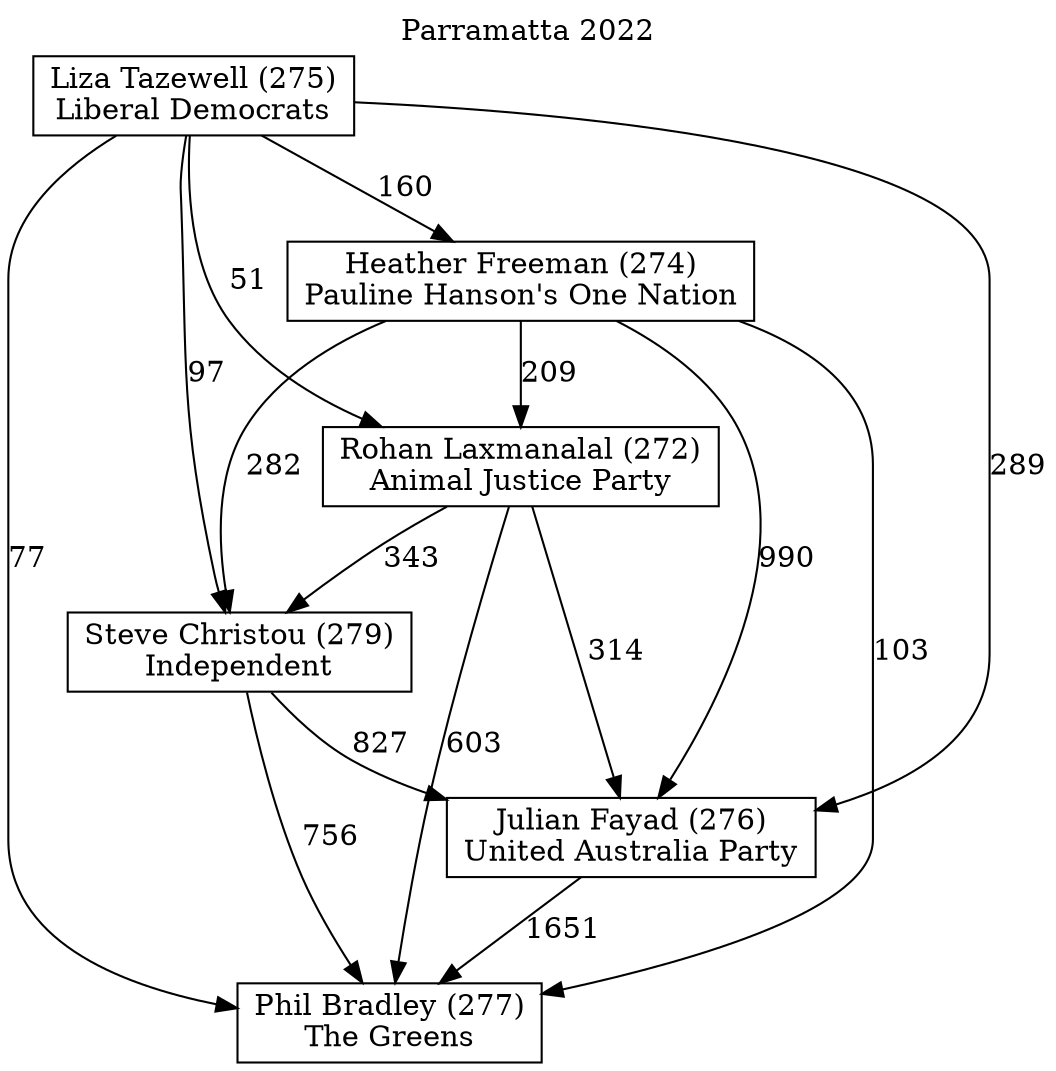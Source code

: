 // House preference flow
digraph "Phil Bradley (277)_Parramatta_2022" {
	graph [label="Parramatta 2022" labelloc=t mclimit=10]
	node [shape=box]
	"Phil Bradley (277)" [label="Phil Bradley (277)
The Greens"]
	"Rohan Laxmanalal (272)" [label="Rohan Laxmanalal (272)
Animal Justice Party"]
	"Liza Tazewell (275)" [label="Liza Tazewell (275)
Liberal Democrats"]
	"Steve Christou (279)" [label="Steve Christou (279)
Independent"]
	"Julian Fayad (276)" [label="Julian Fayad (276)
United Australia Party"]
	"Heather Freeman (274)" [label="Heather Freeman (274)
Pauline Hanson's One Nation"]
	"Steve Christou (279)" -> "Phil Bradley (277)" [label=756]
	"Liza Tazewell (275)" -> "Heather Freeman (274)" [label=160]
	"Liza Tazewell (275)" -> "Steve Christou (279)" [label=97]
	"Heather Freeman (274)" -> "Steve Christou (279)" [label=282]
	"Liza Tazewell (275)" -> "Rohan Laxmanalal (272)" [label=51]
	"Rohan Laxmanalal (272)" -> "Julian Fayad (276)" [label=314]
	"Heather Freeman (274)" -> "Phil Bradley (277)" [label=103]
	"Rohan Laxmanalal (272)" -> "Steve Christou (279)" [label=343]
	"Heather Freeman (274)" -> "Julian Fayad (276)" [label=990]
	"Heather Freeman (274)" -> "Rohan Laxmanalal (272)" [label=209]
	"Julian Fayad (276)" -> "Phil Bradley (277)" [label=1651]
	"Liza Tazewell (275)" -> "Phil Bradley (277)" [label=77]
	"Steve Christou (279)" -> "Julian Fayad (276)" [label=827]
	"Rohan Laxmanalal (272)" -> "Phil Bradley (277)" [label=603]
	"Liza Tazewell (275)" -> "Julian Fayad (276)" [label=289]
}
